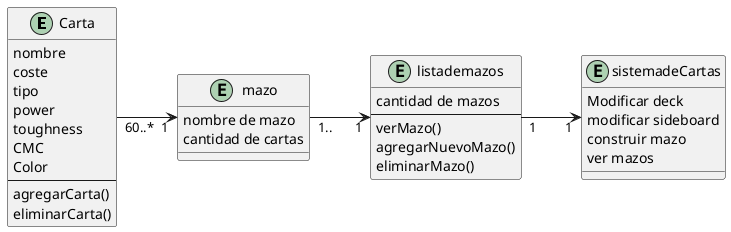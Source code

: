 @startuml
'https://plantuml.com/class-diagram
left to right direction
Entity Carta{
nombre
coste
tipo
power
toughness
CMC
Color
--
agregarCarta()
eliminarCarta()
}
Entity mazo{
nombre de mazo
cantidad de cartas

}
Entity listademazos{
cantidad de mazos
--
verMazo()
agregarNuevoMazo()
eliminarMazo()
}
Entity sistemadeCartas{
Modificar deck
modificar sideboard
construir mazo
ver mazos
}
Carta "60..*"--> "1" mazo
mazo "1.." --> "1" listademazos
listademazos "1" --> "1" sistemadeCartas

@enduml